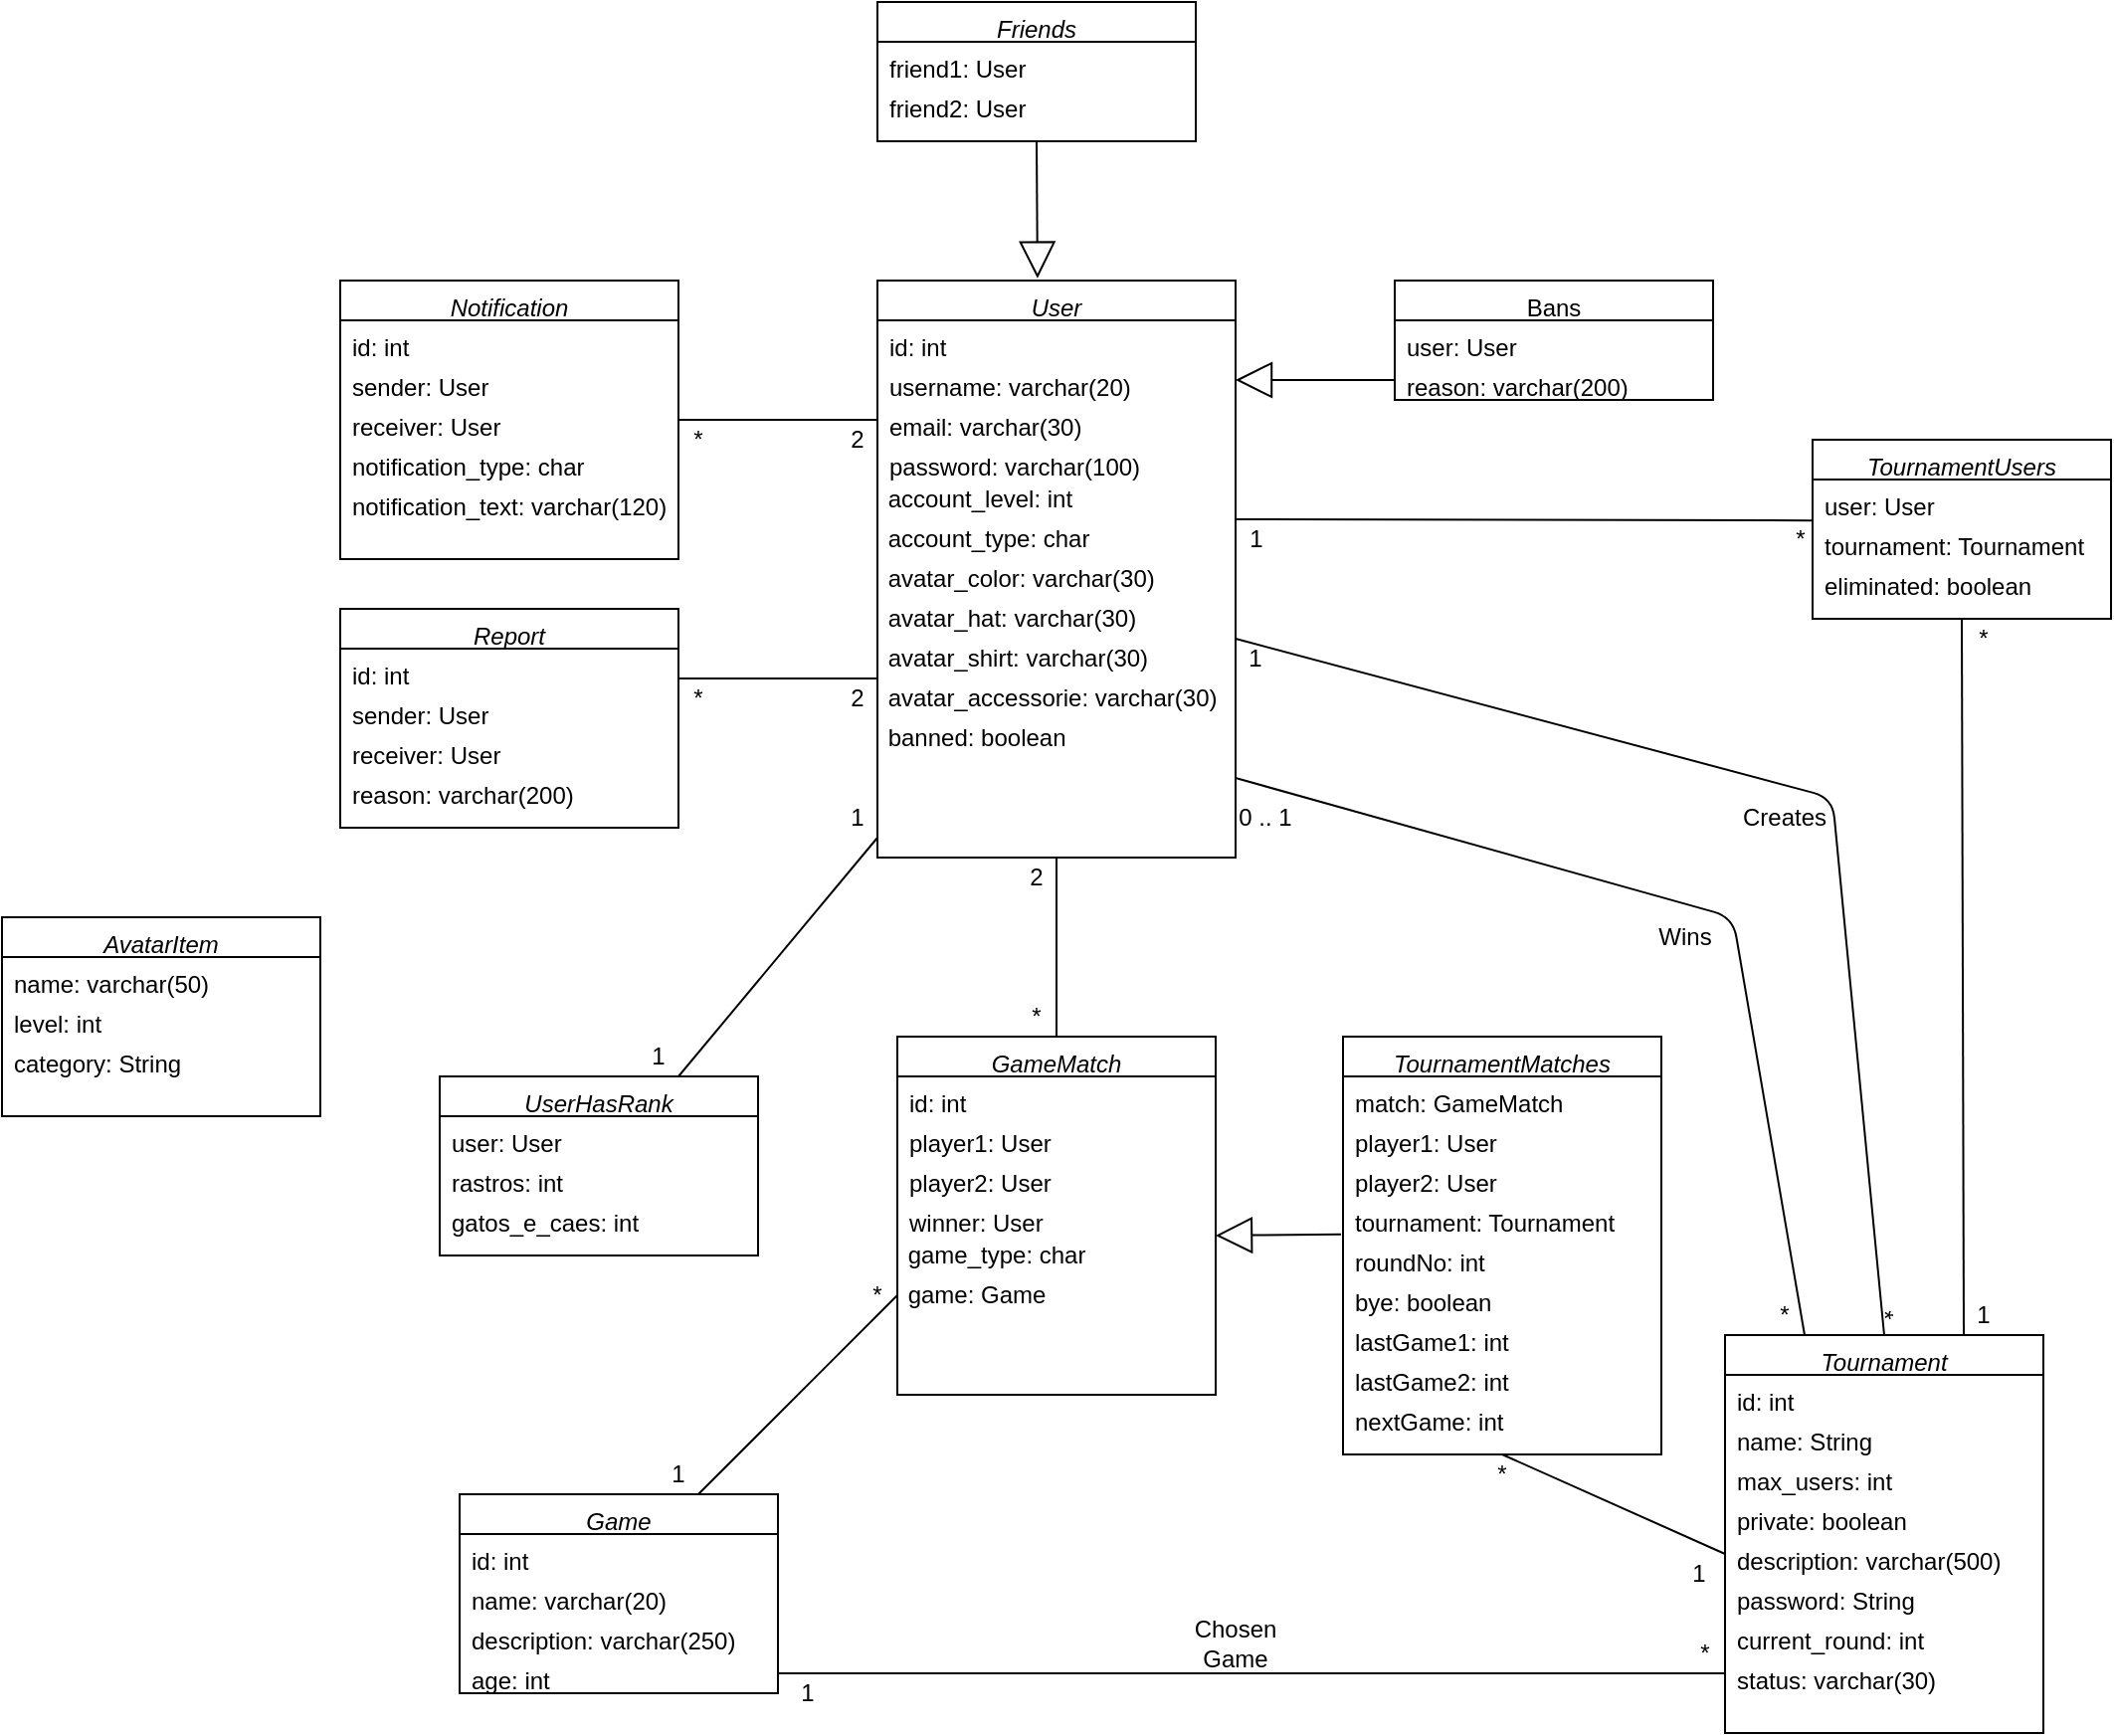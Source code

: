 <mxfile version="14.7.2" type="device"><diagram id="C5RBs43oDa-KdzZeNtuy" name="Page-1"><mxGraphModel dx="2500" dy="2076" grid="1" gridSize="10" guides="1" tooltips="1" connect="1" arrows="1" fold="1" page="1" pageScale="1" pageWidth="827" pageHeight="1169" math="0" shadow="0"><root><mxCell id="WIyWlLk6GJQsqaUBKTNV-0"/><mxCell id="WIyWlLk6GJQsqaUBKTNV-1" parent="WIyWlLk6GJQsqaUBKTNV-0"/><mxCell id="zkfFHV4jXpPFQw0GAbJ--0" value="User" style="swimlane;fontStyle=2;align=center;verticalAlign=top;childLayout=stackLayout;horizontal=1;startSize=20;horizontalStack=0;resizeParent=1;resizeLast=0;collapsible=1;marginBottom=0;rounded=0;shadow=0;strokeWidth=1;" parent="WIyWlLk6GJQsqaUBKTNV-1" vertex="1"><mxGeometry x="100" y="-100" width="180" height="290" as="geometry"><mxRectangle x="230" y="140" width="160" height="26" as="alternateBounds"/></mxGeometry></mxCell><mxCell id="zkfFHV4jXpPFQw0GAbJ--1" value="id: int" style="text;align=left;verticalAlign=top;spacingLeft=4;spacingRight=4;overflow=hidden;rotatable=0;points=[[0,0.5],[1,0.5]];portConstraint=eastwest;" parent="zkfFHV4jXpPFQw0GAbJ--0" vertex="1"><mxGeometry y="20" width="180" height="20" as="geometry"/></mxCell><mxCell id="zkfFHV4jXpPFQw0GAbJ--2" value="username: varchar(20)" style="text;align=left;verticalAlign=top;spacingLeft=4;spacingRight=4;overflow=hidden;rotatable=0;points=[[0,0.5],[1,0.5]];portConstraint=eastwest;rounded=0;shadow=0;html=0;" parent="zkfFHV4jXpPFQw0GAbJ--0" vertex="1"><mxGeometry y="40" width="180" height="20" as="geometry"/></mxCell><mxCell id="zkfFHV4jXpPFQw0GAbJ--3" value="email: varchar(30)" style="text;align=left;verticalAlign=top;spacingLeft=4;spacingRight=4;overflow=hidden;rotatable=0;points=[[0,0.5],[1,0.5]];portConstraint=eastwest;rounded=0;shadow=0;html=0;" parent="zkfFHV4jXpPFQw0GAbJ--0" vertex="1"><mxGeometry y="60" width="180" height="20" as="geometry"/></mxCell><mxCell id="wobutJPLDh1LneDRwymG-0" value="password: varchar(100)" style="text;align=left;verticalAlign=top;spacingLeft=4;spacingRight=4;overflow=hidden;rotatable=0;points=[[0,0.5],[1,0.5]];portConstraint=eastwest;rounded=0;shadow=0;html=0;" parent="zkfFHV4jXpPFQw0GAbJ--0" vertex="1"><mxGeometry y="80" width="180" height="20" as="geometry"/></mxCell><mxCell id="wobutJPLDh1LneDRwymG-2" value="&amp;nbsp;account_level: int" style="text;html=1;strokeColor=none;fillColor=none;align=left;verticalAlign=middle;whiteSpace=wrap;rounded=0;" parent="zkfFHV4jXpPFQw0GAbJ--0" vertex="1"><mxGeometry y="100" width="180" height="20" as="geometry"/></mxCell><mxCell id="l8OpUk8rH1-nfXQheV9T-19" value="&amp;nbsp;account_type: char" style="text;html=1;strokeColor=none;fillColor=none;align=left;verticalAlign=middle;whiteSpace=wrap;rounded=0;" parent="zkfFHV4jXpPFQw0GAbJ--0" vertex="1"><mxGeometry y="120" width="180" height="20" as="geometry"/></mxCell><mxCell id="BRe28qssIiGJkx3EJlz--12" value="&amp;nbsp;avatar_color: varchar(30)" style="text;html=1;strokeColor=none;fillColor=none;align=left;verticalAlign=middle;whiteSpace=wrap;rounded=0;" vertex="1" parent="zkfFHV4jXpPFQw0GAbJ--0"><mxGeometry y="140" width="180" height="20" as="geometry"/></mxCell><mxCell id="BRe28qssIiGJkx3EJlz--13" value="&amp;nbsp;avatar_hat: varchar(30)" style="text;html=1;strokeColor=none;fillColor=none;align=left;verticalAlign=middle;whiteSpace=wrap;rounded=0;" vertex="1" parent="zkfFHV4jXpPFQw0GAbJ--0"><mxGeometry y="160" width="180" height="20" as="geometry"/></mxCell><mxCell id="BRe28qssIiGJkx3EJlz--14" value="&amp;nbsp;avatar_shirt: varchar(30)" style="text;html=1;strokeColor=none;fillColor=none;align=left;verticalAlign=middle;whiteSpace=wrap;rounded=0;" vertex="1" parent="zkfFHV4jXpPFQw0GAbJ--0"><mxGeometry y="180" width="180" height="20" as="geometry"/></mxCell><mxCell id="BRe28qssIiGJkx3EJlz--15" value="&amp;nbsp;avatar_accessorie: varchar(30)" style="text;html=1;strokeColor=none;fillColor=none;align=left;verticalAlign=middle;whiteSpace=wrap;rounded=0;" vertex="1" parent="zkfFHV4jXpPFQw0GAbJ--0"><mxGeometry y="200" width="180" height="20" as="geometry"/></mxCell><mxCell id="BRe28qssIiGJkx3EJlz--16" value="&amp;nbsp;banned: boolean" style="text;html=1;strokeColor=none;fillColor=none;align=left;verticalAlign=middle;whiteSpace=wrap;rounded=0;" vertex="1" parent="zkfFHV4jXpPFQw0GAbJ--0"><mxGeometry y="220" width="180" height="20" as="geometry"/></mxCell><mxCell id="zkfFHV4jXpPFQw0GAbJ--13" value="Bans" style="swimlane;fontStyle=0;align=center;verticalAlign=top;childLayout=stackLayout;horizontal=1;startSize=20;horizontalStack=0;resizeParent=1;resizeLast=0;collapsible=1;marginBottom=0;rounded=0;shadow=0;strokeWidth=1;" parent="WIyWlLk6GJQsqaUBKTNV-1" vertex="1"><mxGeometry x="360" y="-100" width="160" height="60" as="geometry"><mxRectangle x="340" y="380" width="170" height="26" as="alternateBounds"/></mxGeometry></mxCell><mxCell id="wobutJPLDh1LneDRwymG-12" value="user: User" style="text;align=left;verticalAlign=top;spacingLeft=4;spacingRight=4;overflow=hidden;rotatable=0;points=[[0,0.5],[1,0.5]];portConstraint=eastwest;" parent="zkfFHV4jXpPFQw0GAbJ--13" vertex="1"><mxGeometry y="20" width="160" height="20" as="geometry"/></mxCell><mxCell id="BRe28qssIiGJkx3EJlz--39" value="reason: varchar(200)" style="text;align=left;verticalAlign=top;spacingLeft=4;spacingRight=4;overflow=hidden;rotatable=0;points=[[0,0.5],[1,0.5]];portConstraint=eastwest;" vertex="1" parent="zkfFHV4jXpPFQw0GAbJ--13"><mxGeometry y="40" width="160" height="20" as="geometry"/></mxCell><mxCell id="wobutJPLDh1LneDRwymG-4" value="Friends" style="swimlane;fontStyle=2;align=center;verticalAlign=top;childLayout=stackLayout;horizontal=1;startSize=20;horizontalStack=0;resizeParent=1;resizeLast=0;collapsible=1;marginBottom=0;rounded=0;shadow=0;strokeWidth=1;" parent="WIyWlLk6GJQsqaUBKTNV-1" vertex="1"><mxGeometry x="100" y="-240" width="160" height="70" as="geometry"><mxRectangle x="230" y="140" width="160" height="26" as="alternateBounds"/></mxGeometry></mxCell><mxCell id="BRe28qssIiGJkx3EJlz--37" value="friend1: User" style="text;align=left;verticalAlign=top;spacingLeft=4;spacingRight=4;overflow=hidden;rotatable=0;points=[[0,0.5],[1,0.5]];portConstraint=eastwest;" vertex="1" parent="wobutJPLDh1LneDRwymG-4"><mxGeometry y="20" width="160" height="20" as="geometry"/></mxCell><mxCell id="BRe28qssIiGJkx3EJlz--38" value="friend2: User" style="text;align=left;verticalAlign=top;spacingLeft=4;spacingRight=4;overflow=hidden;rotatable=0;points=[[0,0.5],[1,0.5]];portConstraint=eastwest;" vertex="1" parent="wobutJPLDh1LneDRwymG-4"><mxGeometry y="40" width="160" height="20" as="geometry"/></mxCell><mxCell id="wobutJPLDh1LneDRwymG-20" value="Game" style="swimlane;fontStyle=2;align=center;verticalAlign=top;childLayout=stackLayout;horizontal=1;startSize=20;horizontalStack=0;resizeParent=1;resizeLast=0;collapsible=1;marginBottom=0;rounded=0;shadow=0;strokeWidth=1;" parent="WIyWlLk6GJQsqaUBKTNV-1" vertex="1"><mxGeometry x="-110" y="510" width="160" height="100" as="geometry"><mxRectangle x="230" y="140" width="160" height="26" as="alternateBounds"/></mxGeometry></mxCell><mxCell id="wobutJPLDh1LneDRwymG-21" value="id: int" style="text;align=left;verticalAlign=top;spacingLeft=4;spacingRight=4;overflow=hidden;rotatable=0;points=[[0,0.5],[1,0.5]];portConstraint=eastwest;" parent="wobutJPLDh1LneDRwymG-20" vertex="1"><mxGeometry y="20" width="160" height="20" as="geometry"/></mxCell><mxCell id="wobutJPLDh1LneDRwymG-22" value="name: varchar(20)" style="text;align=left;verticalAlign=top;spacingLeft=4;spacingRight=4;overflow=hidden;rotatable=0;points=[[0,0.5],[1,0.5]];portConstraint=eastwest;rounded=0;shadow=0;html=0;" parent="wobutJPLDh1LneDRwymG-20" vertex="1"><mxGeometry y="40" width="160" height="20" as="geometry"/></mxCell><mxCell id="wobutJPLDh1LneDRwymG-23" value="description: varchar(250)" style="text;align=left;verticalAlign=top;spacingLeft=4;spacingRight=4;overflow=hidden;rotatable=0;points=[[0,0.5],[1,0.5]];portConstraint=eastwest;rounded=0;shadow=0;html=0;" parent="wobutJPLDh1LneDRwymG-20" vertex="1"><mxGeometry y="60" width="160" height="20" as="geometry"/></mxCell><mxCell id="wobutJPLDh1LneDRwymG-24" value="age: int" style="text;align=left;verticalAlign=top;spacingLeft=4;spacingRight=4;overflow=hidden;rotatable=0;points=[[0,0.5],[1,0.5]];portConstraint=eastwest;rounded=0;shadow=0;html=0;" parent="wobutJPLDh1LneDRwymG-20" vertex="1"><mxGeometry y="80" width="160" height="20" as="geometry"/></mxCell><mxCell id="wobutJPLDh1LneDRwymG-26" value="GameMatch" style="swimlane;fontStyle=2;align=center;verticalAlign=top;childLayout=stackLayout;horizontal=1;startSize=20;horizontalStack=0;resizeParent=1;resizeLast=0;collapsible=1;marginBottom=0;rounded=0;shadow=0;strokeWidth=1;" parent="WIyWlLk6GJQsqaUBKTNV-1" vertex="1"><mxGeometry x="110" y="280" width="160" height="180" as="geometry"><mxRectangle x="230" y="140" width="160" height="26" as="alternateBounds"/></mxGeometry></mxCell><mxCell id="wobutJPLDh1LneDRwymG-27" value="id: int" style="text;align=left;verticalAlign=top;spacingLeft=4;spacingRight=4;overflow=hidden;rotatable=0;points=[[0,0.5],[1,0.5]];portConstraint=eastwest;" parent="wobutJPLDh1LneDRwymG-26" vertex="1"><mxGeometry y="20" width="160" height="20" as="geometry"/></mxCell><mxCell id="wobutJPLDh1LneDRwymG-28" value="player1: User" style="text;align=left;verticalAlign=top;spacingLeft=4;spacingRight=4;overflow=hidden;rotatable=0;points=[[0,0.5],[1,0.5]];portConstraint=eastwest;rounded=0;shadow=0;html=0;" parent="wobutJPLDh1LneDRwymG-26" vertex="1"><mxGeometry y="40" width="160" height="20" as="geometry"/></mxCell><mxCell id="wobutJPLDh1LneDRwymG-29" value="player2: User" style="text;align=left;verticalAlign=top;spacingLeft=4;spacingRight=4;overflow=hidden;rotatable=0;points=[[0,0.5],[1,0.5]];portConstraint=eastwest;rounded=0;shadow=0;html=0;" parent="wobutJPLDh1LneDRwymG-26" vertex="1"><mxGeometry y="60" width="160" height="20" as="geometry"/></mxCell><mxCell id="wobutJPLDh1LneDRwymG-30" value="winner: User" style="text;align=left;verticalAlign=top;spacingLeft=4;spacingRight=4;overflow=hidden;rotatable=0;points=[[0,0.5],[1,0.5]];portConstraint=eastwest;rounded=0;shadow=0;html=0;" parent="wobutJPLDh1LneDRwymG-26" vertex="1"><mxGeometry y="80" width="160" height="20" as="geometry"/></mxCell><mxCell id="wobutJPLDh1LneDRwymG-32" value="&amp;nbsp;game_type: char" style="text;html=1;strokeColor=none;fillColor=none;align=left;verticalAlign=middle;whiteSpace=wrap;rounded=0;" parent="wobutJPLDh1LneDRwymG-26" vertex="1"><mxGeometry y="100" width="160" height="20" as="geometry"/></mxCell><mxCell id="wobutJPLDh1LneDRwymG-33" value="&amp;nbsp;game: Game" style="text;html=1;strokeColor=none;fillColor=none;align=left;verticalAlign=middle;whiteSpace=wrap;rounded=0;" parent="wobutJPLDh1LneDRwymG-26" vertex="1"><mxGeometry y="120" width="160" height="20" as="geometry"/></mxCell><mxCell id="wobutJPLDh1LneDRwymG-35" value="Tournament" style="swimlane;fontStyle=2;align=center;verticalAlign=top;childLayout=stackLayout;horizontal=1;startSize=20;horizontalStack=0;resizeParent=1;resizeLast=0;collapsible=1;marginBottom=0;rounded=0;shadow=0;strokeWidth=1;" parent="WIyWlLk6GJQsqaUBKTNV-1" vertex="1"><mxGeometry x="526" y="430" width="160" height="200" as="geometry"><mxRectangle x="230" y="140" width="160" height="26" as="alternateBounds"/></mxGeometry></mxCell><mxCell id="wobutJPLDh1LneDRwymG-36" value="id: int" style="text;align=left;verticalAlign=top;spacingLeft=4;spacingRight=4;overflow=hidden;rotatable=0;points=[[0,0.5],[1,0.5]];portConstraint=eastwest;" parent="wobutJPLDh1LneDRwymG-35" vertex="1"><mxGeometry y="20" width="160" height="20" as="geometry"/></mxCell><mxCell id="wobutJPLDh1LneDRwymG-37" value="name: String" style="text;align=left;verticalAlign=top;spacingLeft=4;spacingRight=4;overflow=hidden;rotatable=0;points=[[0,0.5],[1,0.5]];portConstraint=eastwest;rounded=0;shadow=0;html=0;" parent="wobutJPLDh1LneDRwymG-35" vertex="1"><mxGeometry y="40" width="160" height="20" as="geometry"/></mxCell><mxCell id="wobutJPLDh1LneDRwymG-38" value="max_users: int" style="text;align=left;verticalAlign=top;spacingLeft=4;spacingRight=4;overflow=hidden;rotatable=0;points=[[0,0.5],[1,0.5]];portConstraint=eastwest;rounded=0;shadow=0;html=0;" parent="wobutJPLDh1LneDRwymG-35" vertex="1"><mxGeometry y="60" width="160" height="20" as="geometry"/></mxCell><mxCell id="wobutJPLDh1LneDRwymG-39" value="private: boolean" style="text;align=left;verticalAlign=top;spacingLeft=4;spacingRight=4;overflow=hidden;rotatable=0;points=[[0,0.5],[1,0.5]];portConstraint=eastwest;rounded=0;shadow=0;html=0;" parent="wobutJPLDh1LneDRwymG-35" vertex="1"><mxGeometry y="80" width="160" height="20" as="geometry"/></mxCell><mxCell id="BRe28qssIiGJkx3EJlz--19" value="description: varchar(500)" style="text;align=left;verticalAlign=top;spacingLeft=4;spacingRight=4;overflow=hidden;rotatable=0;points=[[0,0.5],[1,0.5]];portConstraint=eastwest;rounded=0;shadow=0;html=0;" vertex="1" parent="wobutJPLDh1LneDRwymG-35"><mxGeometry y="100" width="160" height="20" as="geometry"/></mxCell><mxCell id="BRe28qssIiGJkx3EJlz--20" value="password: String" style="text;align=left;verticalAlign=top;spacingLeft=4;spacingRight=4;overflow=hidden;rotatable=0;points=[[0,0.5],[1,0.5]];portConstraint=eastwest;rounded=0;shadow=0;html=0;" vertex="1" parent="wobutJPLDh1LneDRwymG-35"><mxGeometry y="120" width="160" height="20" as="geometry"/></mxCell><mxCell id="BRe28qssIiGJkx3EJlz--21" value="current_round: int" style="text;align=left;verticalAlign=top;spacingLeft=4;spacingRight=4;overflow=hidden;rotatable=0;points=[[0,0.5],[1,0.5]];portConstraint=eastwest;rounded=0;shadow=0;html=0;" vertex="1" parent="wobutJPLDh1LneDRwymG-35"><mxGeometry y="140" width="160" height="20" as="geometry"/></mxCell><mxCell id="BRe28qssIiGJkx3EJlz--22" value="status: varchar(30)" style="text;align=left;verticalAlign=top;spacingLeft=4;spacingRight=4;overflow=hidden;rotatable=0;points=[[0,0.5],[1,0.5]];portConstraint=eastwest;rounded=0;shadow=0;html=0;" vertex="1" parent="wobutJPLDh1LneDRwymG-35"><mxGeometry y="160" width="160" height="20" as="geometry"/></mxCell><mxCell id="wobutJPLDh1LneDRwymG-44" value="TournamentMatches" style="swimlane;fontStyle=2;align=center;verticalAlign=top;childLayout=stackLayout;horizontal=1;startSize=20;horizontalStack=0;resizeParent=1;resizeLast=0;collapsible=1;marginBottom=0;rounded=0;shadow=0;strokeWidth=1;" parent="WIyWlLk6GJQsqaUBKTNV-1" vertex="1"><mxGeometry x="334" y="280" width="160" height="210" as="geometry"><mxRectangle x="230" y="140" width="160" height="26" as="alternateBounds"/></mxGeometry></mxCell><mxCell id="BRe28qssIiGJkx3EJlz--23" value="match: GameMatch" style="text;align=left;verticalAlign=top;spacingLeft=4;spacingRight=4;overflow=hidden;rotatable=0;points=[[0,0.5],[1,0.5]];portConstraint=eastwest;" vertex="1" parent="wobutJPLDh1LneDRwymG-44"><mxGeometry y="20" width="160" height="20" as="geometry"/></mxCell><mxCell id="BRe28qssIiGJkx3EJlz--5" value="player1: User" style="text;align=left;verticalAlign=top;spacingLeft=4;spacingRight=4;overflow=hidden;rotatable=0;points=[[0,0.5],[1,0.5]];portConstraint=eastwest;" vertex="1" parent="wobutJPLDh1LneDRwymG-44"><mxGeometry y="40" width="160" height="20" as="geometry"/></mxCell><mxCell id="BRe28qssIiGJkx3EJlz--6" value="player2: User" style="text;align=left;verticalAlign=top;spacingLeft=4;spacingRight=4;overflow=hidden;rotatable=0;points=[[0,0.5],[1,0.5]];portConstraint=eastwest;" vertex="1" parent="wobutJPLDh1LneDRwymG-44"><mxGeometry y="60" width="160" height="20" as="geometry"/></mxCell><mxCell id="BRe28qssIiGJkx3EJlz--24" value="tournament: Tournament" style="text;align=left;verticalAlign=top;spacingLeft=4;spacingRight=4;overflow=hidden;rotatable=0;points=[[0,0.5],[1,0.5]];portConstraint=eastwest;" vertex="1" parent="wobutJPLDh1LneDRwymG-44"><mxGeometry y="80" width="160" height="20" as="geometry"/></mxCell><mxCell id="BRe28qssIiGJkx3EJlz--7" value="roundNo: int" style="text;align=left;verticalAlign=top;spacingLeft=4;spacingRight=4;overflow=hidden;rotatable=0;points=[[0,0.5],[1,0.5]];portConstraint=eastwest;" vertex="1" parent="wobutJPLDh1LneDRwymG-44"><mxGeometry y="100" width="160" height="20" as="geometry"/></mxCell><mxCell id="BRe28qssIiGJkx3EJlz--8" value="bye: boolean" style="text;align=left;verticalAlign=top;spacingLeft=4;spacingRight=4;overflow=hidden;rotatable=0;points=[[0,0.5],[1,0.5]];portConstraint=eastwest;" vertex="1" parent="wobutJPLDh1LneDRwymG-44"><mxGeometry y="120" width="160" height="20" as="geometry"/></mxCell><mxCell id="BRe28qssIiGJkx3EJlz--9" value="lastGame1: int" style="text;align=left;verticalAlign=top;spacingLeft=4;spacingRight=4;overflow=hidden;rotatable=0;points=[[0,0.5],[1,0.5]];portConstraint=eastwest;" vertex="1" parent="wobutJPLDh1LneDRwymG-44"><mxGeometry y="140" width="160" height="20" as="geometry"/></mxCell><mxCell id="BRe28qssIiGJkx3EJlz--10" value="lastGame2: int" style="text;align=left;verticalAlign=top;spacingLeft=4;spacingRight=4;overflow=hidden;rotatable=0;points=[[0,0.5],[1,0.5]];portConstraint=eastwest;" vertex="1" parent="wobutJPLDh1LneDRwymG-44"><mxGeometry y="160" width="160" height="20" as="geometry"/></mxCell><mxCell id="BRe28qssIiGJkx3EJlz--11" value="nextGame: int" style="text;align=left;verticalAlign=top;spacingLeft=4;spacingRight=4;overflow=hidden;rotatable=0;points=[[0,0.5],[1,0.5]];portConstraint=eastwest;" vertex="1" parent="wobutJPLDh1LneDRwymG-44"><mxGeometry y="180" width="160" height="20" as="geometry"/></mxCell><mxCell id="wobutJPLDh1LneDRwymG-47" value="TournamentUsers" style="swimlane;fontStyle=2;align=center;verticalAlign=top;childLayout=stackLayout;horizontal=1;startSize=20;horizontalStack=0;resizeParent=1;resizeLast=0;collapsible=1;marginBottom=0;rounded=0;shadow=0;strokeWidth=1;" parent="WIyWlLk6GJQsqaUBKTNV-1" vertex="1"><mxGeometry x="570" y="-20" width="150" height="90" as="geometry"><mxRectangle x="230" y="140" width="160" height="26" as="alternateBounds"/></mxGeometry></mxCell><mxCell id="wobutJPLDh1LneDRwymG-50" value="user: User" style="text;align=left;verticalAlign=top;spacingLeft=4;spacingRight=4;overflow=hidden;rotatable=0;points=[[0,0.5],[1,0.5]];portConstraint=eastwest;rounded=0;shadow=0;html=0;" parent="wobutJPLDh1LneDRwymG-47" vertex="1"><mxGeometry y="20" width="150" height="20" as="geometry"/></mxCell><mxCell id="BRe28qssIiGJkx3EJlz--25" value="tournament: Tournament" style="text;align=left;verticalAlign=top;spacingLeft=4;spacingRight=4;overflow=hidden;rotatable=0;points=[[0,0.5],[1,0.5]];portConstraint=eastwest;rounded=0;shadow=0;html=0;" vertex="1" parent="wobutJPLDh1LneDRwymG-47"><mxGeometry y="40" width="150" height="20" as="geometry"/></mxCell><mxCell id="BRe28qssIiGJkx3EJlz--26" value="eliminated: boolean" style="text;align=left;verticalAlign=top;spacingLeft=4;spacingRight=4;overflow=hidden;rotatable=0;points=[[0,0.5],[1,0.5]];portConstraint=eastwest;rounded=0;shadow=0;html=0;" vertex="1" parent="wobutJPLDh1LneDRwymG-47"><mxGeometry y="60" width="150" height="20" as="geometry"/></mxCell><mxCell id="wobutJPLDh1LneDRwymG-52" value="UserHasRank" style="swimlane;fontStyle=2;align=center;verticalAlign=top;childLayout=stackLayout;horizontal=1;startSize=20;horizontalStack=0;resizeParent=1;resizeLast=0;collapsible=1;marginBottom=0;rounded=0;shadow=0;strokeWidth=1;" parent="WIyWlLk6GJQsqaUBKTNV-1" vertex="1"><mxGeometry x="-120" y="300" width="160" height="90" as="geometry"><mxRectangle x="-120" y="300" width="160" height="26" as="alternateBounds"/></mxGeometry></mxCell><mxCell id="wobutJPLDh1LneDRwymG-55" value="user: User" style="text;align=left;verticalAlign=top;spacingLeft=4;spacingRight=4;overflow=hidden;rotatable=0;points=[[0,0.5],[1,0.5]];portConstraint=eastwest;rounded=0;shadow=0;html=0;" parent="wobutJPLDh1LneDRwymG-52" vertex="1"><mxGeometry y="20" width="160" height="20" as="geometry"/></mxCell><mxCell id="BRe28qssIiGJkx3EJlz--27" value="rastros: int" style="text;align=left;verticalAlign=top;spacingLeft=4;spacingRight=4;overflow=hidden;rotatable=0;points=[[0,0.5],[1,0.5]];portConstraint=eastwest;rounded=0;shadow=0;html=0;" vertex="1" parent="wobutJPLDh1LneDRwymG-52"><mxGeometry y="40" width="160" height="20" as="geometry"/></mxCell><mxCell id="BRe28qssIiGJkx3EJlz--17" value="gatos_e_caes: int" style="text;align=left;verticalAlign=top;spacingLeft=4;spacingRight=4;overflow=hidden;rotatable=0;points=[[0,0.5],[1,0.5]];portConstraint=eastwest;rounded=0;shadow=0;html=0;" vertex="1" parent="wobutJPLDh1LneDRwymG-52"><mxGeometry y="60" width="160" height="20" as="geometry"/></mxCell><mxCell id="806CE2L-yq3zqTa-c6Os-20" value="2" style="text;html=1;strokeColor=none;fillColor=none;align=center;verticalAlign=middle;whiteSpace=wrap;rounded=0;" parent="WIyWlLk6GJQsqaUBKTNV-1" vertex="1"><mxGeometry x="80" y="100" width="20" height="20" as="geometry"/></mxCell><mxCell id="806CE2L-yq3zqTa-c6Os-24" value="1" style="text;html=1;strokeColor=none;fillColor=none;align=center;verticalAlign=middle;whiteSpace=wrap;rounded=0;" parent="WIyWlLk6GJQsqaUBKTNV-1" vertex="1"><mxGeometry x="-10" y="490" width="20" height="20" as="geometry"/></mxCell><mxCell id="806CE2L-yq3zqTa-c6Os-25" value="" style="endArrow=none;html=1;exitX=0.75;exitY=0;exitDx=0;exitDy=0;entryX=0;entryY=0.5;entryDx=0;entryDy=0;" parent="WIyWlLk6GJQsqaUBKTNV-1" source="wobutJPLDh1LneDRwymG-20" target="wobutJPLDh1LneDRwymG-33" edge="1"><mxGeometry width="50" height="50" relative="1" as="geometry"><mxPoint x="-70" y="480" as="sourcePoint"/><mxPoint x="100.0" y="380" as="targetPoint"/><Array as="points"><mxPoint x="70" y="450"/></Array></mxGeometry></mxCell><mxCell id="806CE2L-yq3zqTa-c6Os-27" value="*" style="text;html=1;strokeColor=none;fillColor=none;align=center;verticalAlign=middle;whiteSpace=wrap;rounded=0;" parent="WIyWlLk6GJQsqaUBKTNV-1" vertex="1"><mxGeometry x="90" y="400" width="20" height="20" as="geometry"/></mxCell><mxCell id="806CE2L-yq3zqTa-c6Os-43" value="" style="endArrow=none;html=1;entryX=1;entryY=0;entryDx=0;entryDy=0;exitX=0.5;exitY=1;exitDx=0;exitDy=0;" parent="WIyWlLk6GJQsqaUBKTNV-1" source="wobutJPLDh1LneDRwymG-44" target="806CE2L-yq3zqTa-c6Os-50" edge="1"><mxGeometry width="50" height="50" relative="1" as="geometry"><mxPoint x="300" y="560" as="sourcePoint"/><mxPoint x="200" y="690" as="targetPoint"/></mxGeometry></mxCell><mxCell id="806CE2L-yq3zqTa-c6Os-44" value="" style="endArrow=none;html=1;entryX=1;entryY=0.5;entryDx=0;entryDy=0;exitX=1;exitY=1;exitDx=0;exitDy=0;" parent="WIyWlLk6GJQsqaUBKTNV-1" source="806CE2L-yq3zqTa-c6Os-46" target="wobutJPLDh1LneDRwymG-24" edge="1"><mxGeometry width="50" height="50" relative="1" as="geometry"><mxPoint x="440" y="680" as="sourcePoint"/><mxPoint x="60" y="630" as="targetPoint"/></mxGeometry></mxCell><mxCell id="806CE2L-yq3zqTa-c6Os-45" value="1" style="text;html=1;strokeColor=none;fillColor=none;align=center;verticalAlign=middle;whiteSpace=wrap;rounded=0;" parent="WIyWlLk6GJQsqaUBKTNV-1" vertex="1"><mxGeometry x="50" y="600" width="30" height="20" as="geometry"/></mxCell><mxCell id="806CE2L-yq3zqTa-c6Os-46" value="*" style="text;html=1;strokeColor=none;fillColor=none;align=center;verticalAlign=middle;whiteSpace=wrap;rounded=0;" parent="WIyWlLk6GJQsqaUBKTNV-1" vertex="1"><mxGeometry x="506" y="580" width="20" height="20" as="geometry"/></mxCell><mxCell id="806CE2L-yq3zqTa-c6Os-47" value="Chosen Game" style="text;html=1;strokeColor=none;fillColor=none;align=center;verticalAlign=middle;whiteSpace=wrap;rounded=0;" parent="WIyWlLk6GJQsqaUBKTNV-1" vertex="1"><mxGeometry x="260" y="575" width="40" height="20" as="geometry"/></mxCell><mxCell id="806CE2L-yq3zqTa-c6Os-50" value="1" style="text;html=1;strokeColor=none;fillColor=none;align=center;verticalAlign=middle;whiteSpace=wrap;rounded=0;" parent="WIyWlLk6GJQsqaUBKTNV-1" vertex="1"><mxGeometry x="500" y="540" width="26" height="20" as="geometry"/></mxCell><mxCell id="806CE2L-yq3zqTa-c6Os-51" value="*" style="text;html=1;strokeColor=none;fillColor=none;align=center;verticalAlign=middle;whiteSpace=wrap;rounded=0;" parent="WIyWlLk6GJQsqaUBKTNV-1" vertex="1"><mxGeometry x="404" y="490" width="20" height="20" as="geometry"/></mxCell><mxCell id="806CE2L-yq3zqTa-c6Os-53" value="1" style="text;html=1;strokeColor=none;fillColor=none;align=center;verticalAlign=middle;whiteSpace=wrap;rounded=0;" parent="WIyWlLk6GJQsqaUBKTNV-1" vertex="1"><mxGeometry x="282.5" y="20" width="15" height="20" as="geometry"/></mxCell><mxCell id="806CE2L-yq3zqTa-c6Os-54" value="" style="endArrow=none;html=1;exitX=0.25;exitY=1;exitDx=0;exitDy=0;entryX=0.5;entryY=1;entryDx=0;entryDy=0;" parent="WIyWlLk6GJQsqaUBKTNV-1" source="806CE2L-yq3zqTa-c6Os-57" target="wobutJPLDh1LneDRwymG-47" edge="1"><mxGeometry width="50" height="50" relative="1" as="geometry"><mxPoint x="510" y="460" as="sourcePoint"/><mxPoint x="494" y="120" as="targetPoint"/></mxGeometry></mxCell><mxCell id="806CE2L-yq3zqTa-c6Os-55" value="*" style="text;html=1;strokeColor=none;fillColor=none;align=center;verticalAlign=middle;whiteSpace=wrap;rounded=0;" parent="WIyWlLk6GJQsqaUBKTNV-1" vertex="1"><mxGeometry x="552" y="20" width="24" height="20" as="geometry"/></mxCell><mxCell id="806CE2L-yq3zqTa-c6Os-56" value="*" style="text;html=1;strokeColor=none;fillColor=none;align=center;verticalAlign=middle;whiteSpace=wrap;rounded=0;" parent="WIyWlLk6GJQsqaUBKTNV-1" vertex="1"><mxGeometry x="646" y="70" width="20" height="20" as="geometry"/></mxCell><mxCell id="806CE2L-yq3zqTa-c6Os-57" value="1" style="text;html=1;strokeColor=none;fillColor=none;align=center;verticalAlign=middle;whiteSpace=wrap;rounded=0;" parent="WIyWlLk6GJQsqaUBKTNV-1" vertex="1"><mxGeometry x="636" y="410" width="40" height="20" as="geometry"/></mxCell><mxCell id="806CE2L-yq3zqTa-c6Os-58" value="" style="endArrow=none;html=1;entryX=1;entryY=1;entryDx=0;entryDy=0;exitX=0.5;exitY=0;exitDx=0;exitDy=0;" parent="WIyWlLk6GJQsqaUBKTNV-1" source="wobutJPLDh1LneDRwymG-35" target="BRe28qssIiGJkx3EJlz--13" edge="1"><mxGeometry width="50" height="50" relative="1" as="geometry"><mxPoint x="340" y="340" as="sourcePoint"/><mxPoint x="280" y="5" as="targetPoint"/><Array as="points"><mxPoint x="580" y="160"/></Array></mxGeometry></mxCell><mxCell id="806CE2L-yq3zqTa-c6Os-59" value="" style="endArrow=none;html=1;exitX=0.25;exitY=0;exitDx=0;exitDy=0;" parent="WIyWlLk6GJQsqaUBKTNV-1" source="wobutJPLDh1LneDRwymG-35" edge="1"><mxGeometry width="50" height="50" relative="1" as="geometry"><mxPoint x="280" y="400" as="sourcePoint"/><mxPoint x="280" y="150" as="targetPoint"/><Array as="points"><mxPoint x="530" y="220"/></Array></mxGeometry></mxCell><mxCell id="806CE2L-yq3zqTa-c6Os-60" value="0 .. 1" style="text;html=1;strokeColor=none;fillColor=none;align=center;verticalAlign=middle;whiteSpace=wrap;rounded=0;" parent="WIyWlLk6GJQsqaUBKTNV-1" vertex="1"><mxGeometry x="280" y="160" width="30" height="20" as="geometry"/></mxCell><mxCell id="806CE2L-yq3zqTa-c6Os-61" value="1" style="text;html=1;strokeColor=none;fillColor=none;align=center;verticalAlign=middle;whiteSpace=wrap;rounded=0;" parent="WIyWlLk6GJQsqaUBKTNV-1" vertex="1"><mxGeometry x="280" y="80" width="20" height="20" as="geometry"/></mxCell><mxCell id="806CE2L-yq3zqTa-c6Os-62" value="*" style="text;html=1;strokeColor=none;fillColor=none;align=center;verticalAlign=middle;whiteSpace=wrap;rounded=0;" parent="WIyWlLk6GJQsqaUBKTNV-1" vertex="1"><mxGeometry x="546" y="410" width="20" height="20" as="geometry"/></mxCell><mxCell id="806CE2L-yq3zqTa-c6Os-63" value="*" style="text;html=1;strokeColor=none;fillColor=none;align=center;verticalAlign=middle;whiteSpace=wrap;rounded=0;rotation=90;" parent="WIyWlLk6GJQsqaUBKTNV-1" vertex="1"><mxGeometry x="596" y="410" width="20" height="20" as="geometry"/></mxCell><mxCell id="806CE2L-yq3zqTa-c6Os-64" value="Wins" style="text;html=1;strokeColor=none;fillColor=none;align=center;verticalAlign=middle;whiteSpace=wrap;rounded=0;" parent="WIyWlLk6GJQsqaUBKTNV-1" vertex="1"><mxGeometry x="486" y="220" width="40" height="20" as="geometry"/></mxCell><mxCell id="806CE2L-yq3zqTa-c6Os-65" value="Creates" style="text;html=1;strokeColor=none;fillColor=none;align=center;verticalAlign=middle;whiteSpace=wrap;rounded=0;" parent="WIyWlLk6GJQsqaUBKTNV-1" vertex="1"><mxGeometry x="536" y="160" width="40" height="20" as="geometry"/></mxCell><mxCell id="l8OpUk8rH1-nfXQheV9T-8" value="" style="endArrow=block;endSize=16;endFill=0;html=1;entryX=1;entryY=0.5;entryDx=0;entryDy=0;" parent="WIyWlLk6GJQsqaUBKTNV-1" target="zkfFHV4jXpPFQw0GAbJ--2" edge="1"><mxGeometry width="160" relative="1" as="geometry"><mxPoint x="360" y="-50" as="sourcePoint"/><mxPoint x="150" y="30" as="targetPoint"/><Array as="points"/></mxGeometry></mxCell><mxCell id="l8OpUk8rH1-nfXQheV9T-9" value="" style="endArrow=block;endSize=16;endFill=0;html=1;exitX=0.5;exitY=1;exitDx=0;exitDy=0;entryX=0.447;entryY=-0.004;entryDx=0;entryDy=0;entryPerimeter=0;" parent="WIyWlLk6GJQsqaUBKTNV-1" edge="1" target="zkfFHV4jXpPFQw0GAbJ--0" source="wobutJPLDh1LneDRwymG-4"><mxGeometry width="160" relative="1" as="geometry"><mxPoint x="-10" y="140" as="sourcePoint"/><mxPoint x="100" y="140" as="targetPoint"/><Array as="points"/></mxGeometry></mxCell><mxCell id="l8OpUk8rH1-nfXQheV9T-13" value="1" style="text;html=1;strokeColor=none;fillColor=none;align=center;verticalAlign=middle;whiteSpace=wrap;rounded=0;" parent="WIyWlLk6GJQsqaUBKTNV-1" vertex="1"><mxGeometry x="80" y="160" width="20" height="20" as="geometry"/></mxCell><mxCell id="l8OpUk8rH1-nfXQheV9T-16" value="" style="endArrow=none;html=1;exitX=0.5;exitY=0;exitDx=0;exitDy=0;" parent="WIyWlLk6GJQsqaUBKTNV-1" source="wobutJPLDh1LneDRwymG-26" edge="1"><mxGeometry width="50" height="50" relative="1" as="geometry"><mxPoint x="170" y="270" as="sourcePoint"/><mxPoint x="190" y="190" as="targetPoint"/></mxGeometry></mxCell><mxCell id="l8OpUk8rH1-nfXQheV9T-17" value="2" style="text;html=1;strokeColor=none;fillColor=none;align=center;verticalAlign=middle;whiteSpace=wrap;rounded=0;" parent="WIyWlLk6GJQsqaUBKTNV-1" vertex="1"><mxGeometry x="170" y="190" width="20" height="20" as="geometry"/></mxCell><mxCell id="l8OpUk8rH1-nfXQheV9T-18" value="*" style="text;html=1;strokeColor=none;fillColor=none;align=center;verticalAlign=middle;whiteSpace=wrap;rounded=0;" parent="WIyWlLk6GJQsqaUBKTNV-1" vertex="1"><mxGeometry x="170" y="260" width="20" height="20" as="geometry"/></mxCell><mxCell id="l8OpUk8rH1-nfXQheV9T-20" value="" style="endArrow=block;endSize=16;endFill=0;html=1;exitX=-0.006;exitY=-0.033;exitDx=0;exitDy=0;entryX=1;entryY=0;entryDx=0;entryDy=0;exitPerimeter=0;" parent="WIyWlLk6GJQsqaUBKTNV-1" source="BRe28qssIiGJkx3EJlz--7" target="wobutJPLDh1LneDRwymG-32" edge="1"><mxGeometry width="160" relative="1" as="geometry"><mxPoint x="70" y="490" as="sourcePoint"/><mxPoint x="180" y="460" as="targetPoint"/><Array as="points"/></mxGeometry></mxCell><mxCell id="l8OpUk8rH1-nfXQheV9T-23" value="" style="endArrow=none;html=1;exitX=1;exitY=0;exitDx=0;exitDy=0;entryX=0.001;entryY=1.03;entryDx=0;entryDy=0;entryPerimeter=0;" parent="WIyWlLk6GJQsqaUBKTNV-1" source="l8OpUk8rH1-nfXQheV9T-19" target="wobutJPLDh1LneDRwymG-50" edge="1"><mxGeometry width="50" height="50" relative="1" as="geometry"><mxPoint x="310" y="90" as="sourcePoint"/><mxPoint x="360" y="40" as="targetPoint"/></mxGeometry></mxCell><mxCell id="BRe28qssIiGJkx3EJlz--0" value="AvatarItem" style="swimlane;fontStyle=2;align=center;verticalAlign=top;childLayout=stackLayout;horizontal=1;startSize=20;horizontalStack=0;resizeParent=1;resizeLast=0;collapsible=1;marginBottom=0;rounded=0;shadow=0;strokeWidth=1;" vertex="1" parent="WIyWlLk6GJQsqaUBKTNV-1"><mxGeometry x="-340" y="220" width="160" height="100" as="geometry"><mxRectangle x="230" y="140" width="160" height="26" as="alternateBounds"/></mxGeometry></mxCell><mxCell id="BRe28qssIiGJkx3EJlz--1" value="name: varchar(50)" style="text;align=left;verticalAlign=top;spacingLeft=4;spacingRight=4;overflow=hidden;rotatable=0;points=[[0,0.5],[1,0.5]];portConstraint=eastwest;" vertex="1" parent="BRe28qssIiGJkx3EJlz--0"><mxGeometry y="20" width="160" height="20" as="geometry"/></mxCell><mxCell id="BRe28qssIiGJkx3EJlz--2" value="level: int" style="text;align=left;verticalAlign=top;spacingLeft=4;spacingRight=4;overflow=hidden;rotatable=0;points=[[0,0.5],[1,0.5]];portConstraint=eastwest;rounded=0;shadow=0;html=0;" vertex="1" parent="BRe28qssIiGJkx3EJlz--0"><mxGeometry y="40" width="160" height="20" as="geometry"/></mxCell><mxCell id="BRe28qssIiGJkx3EJlz--3" value="category: String" style="text;align=left;verticalAlign=top;spacingLeft=4;spacingRight=4;overflow=hidden;rotatable=0;points=[[0,0.5],[1,0.5]];portConstraint=eastwest;rounded=0;shadow=0;html=0;" vertex="1" parent="BRe28qssIiGJkx3EJlz--0"><mxGeometry y="60" width="160" height="20" as="geometry"/></mxCell><mxCell id="BRe28qssIiGJkx3EJlz--28" value="Report" style="swimlane;fontStyle=2;align=center;verticalAlign=top;childLayout=stackLayout;horizontal=1;startSize=20;horizontalStack=0;resizeParent=1;resizeLast=0;collapsible=1;marginBottom=0;rounded=0;shadow=0;strokeWidth=1;" vertex="1" parent="WIyWlLk6GJQsqaUBKTNV-1"><mxGeometry x="-170" y="65" width="170" height="110" as="geometry"><mxRectangle x="230" y="140" width="160" height="26" as="alternateBounds"/></mxGeometry></mxCell><mxCell id="BRe28qssIiGJkx3EJlz--41" value="id: int" style="text;align=left;verticalAlign=top;spacingLeft=4;spacingRight=4;overflow=hidden;rotatable=0;points=[[0,0.5],[1,0.5]];portConstraint=eastwest;" vertex="1" parent="BRe28qssIiGJkx3EJlz--28"><mxGeometry y="20" width="170" height="20" as="geometry"/></mxCell><mxCell id="BRe28qssIiGJkx3EJlz--29" value="sender: User" style="text;align=left;verticalAlign=top;spacingLeft=4;spacingRight=4;overflow=hidden;rotatable=0;points=[[0,0.5],[1,0.5]];portConstraint=eastwest;" vertex="1" parent="BRe28qssIiGJkx3EJlz--28"><mxGeometry y="40" width="170" height="20" as="geometry"/></mxCell><mxCell id="BRe28qssIiGJkx3EJlz--30" value="receiver: User" style="text;align=left;verticalAlign=top;spacingLeft=4;spacingRight=4;overflow=hidden;rotatable=0;points=[[0,0.5],[1,0.5]];portConstraint=eastwest;rounded=0;shadow=0;html=0;" vertex="1" parent="BRe28qssIiGJkx3EJlz--28"><mxGeometry y="60" width="170" height="20" as="geometry"/></mxCell><mxCell id="BRe28qssIiGJkx3EJlz--31" value="reason: varchar(200)" style="text;align=left;verticalAlign=top;spacingLeft=4;spacingRight=4;overflow=hidden;rotatable=0;points=[[0,0.5],[1,0.5]];portConstraint=eastwest;rounded=0;shadow=0;html=0;" vertex="1" parent="BRe28qssIiGJkx3EJlz--28"><mxGeometry y="80" width="170" height="20" as="geometry"/></mxCell><mxCell id="BRe28qssIiGJkx3EJlz--32" value="Notification" style="swimlane;fontStyle=2;align=center;verticalAlign=top;childLayout=stackLayout;horizontal=1;startSize=20;horizontalStack=0;resizeParent=1;resizeLast=0;collapsible=1;marginBottom=0;rounded=0;shadow=0;strokeWidth=1;" vertex="1" parent="WIyWlLk6GJQsqaUBKTNV-1"><mxGeometry x="-170" y="-100" width="170" height="140" as="geometry"><mxRectangle x="230" y="140" width="160" height="26" as="alternateBounds"/></mxGeometry></mxCell><mxCell id="BRe28qssIiGJkx3EJlz--40" value="id: int" style="text;align=left;verticalAlign=top;spacingLeft=4;spacingRight=4;overflow=hidden;rotatable=0;points=[[0,0.5],[1,0.5]];portConstraint=eastwest;rounded=0;shadow=0;html=0;" vertex="1" parent="BRe28qssIiGJkx3EJlz--32"><mxGeometry y="20" width="170" height="20" as="geometry"/></mxCell><mxCell id="BRe28qssIiGJkx3EJlz--33" value="sender: User" style="text;align=left;verticalAlign=top;spacingLeft=4;spacingRight=4;overflow=hidden;rotatable=0;points=[[0,0.5],[1,0.5]];portConstraint=eastwest;" vertex="1" parent="BRe28qssIiGJkx3EJlz--32"><mxGeometry y="40" width="170" height="20" as="geometry"/></mxCell><mxCell id="BRe28qssIiGJkx3EJlz--34" value="receiver: User" style="text;align=left;verticalAlign=top;spacingLeft=4;spacingRight=4;overflow=hidden;rotatable=0;points=[[0,0.5],[1,0.5]];portConstraint=eastwest;rounded=0;shadow=0;html=0;" vertex="1" parent="BRe28qssIiGJkx3EJlz--32"><mxGeometry y="60" width="170" height="20" as="geometry"/></mxCell><mxCell id="BRe28qssIiGJkx3EJlz--35" value="notification_type: char" style="text;align=left;verticalAlign=top;spacingLeft=4;spacingRight=4;overflow=hidden;rotatable=0;points=[[0,0.5],[1,0.5]];portConstraint=eastwest;rounded=0;shadow=0;html=0;" vertex="1" parent="BRe28qssIiGJkx3EJlz--32"><mxGeometry y="80" width="170" height="20" as="geometry"/></mxCell><mxCell id="BRe28qssIiGJkx3EJlz--36" value="notification_text: varchar(120)" style="text;align=left;verticalAlign=top;spacingLeft=4;spacingRight=4;overflow=hidden;rotatable=0;points=[[0,0.5],[1,0.5]];portConstraint=eastwest;rounded=0;shadow=0;html=0;" vertex="1" parent="BRe28qssIiGJkx3EJlz--32"><mxGeometry y="100" width="170" height="20" as="geometry"/></mxCell><mxCell id="BRe28qssIiGJkx3EJlz--42" value="" style="endArrow=none;html=1;entryX=1;entryY=1;entryDx=0;entryDy=0;exitX=0.75;exitY=0;exitDx=0;exitDy=0;" edge="1" parent="WIyWlLk6GJQsqaUBKTNV-1" source="wobutJPLDh1LneDRwymG-52" target="l8OpUk8rH1-nfXQheV9T-13"><mxGeometry width="50" height="50" relative="1" as="geometry"><mxPoint x="-40" y="280" as="sourcePoint"/><mxPoint x="10" y="230" as="targetPoint"/></mxGeometry></mxCell><mxCell id="BRe28qssIiGJkx3EJlz--43" value="1" style="text;html=1;strokeColor=none;fillColor=none;align=center;verticalAlign=middle;whiteSpace=wrap;rounded=0;" vertex="1" parent="WIyWlLk6GJQsqaUBKTNV-1"><mxGeometry x="-20" y="280" width="20" height="20" as="geometry"/></mxCell><mxCell id="BRe28qssIiGJkx3EJlz--45" value="" style="endArrow=none;html=1;entryX=0;entryY=0.5;entryDx=0;entryDy=0;exitX=1;exitY=0.5;exitDx=0;exitDy=0;" edge="1" parent="WIyWlLk6GJQsqaUBKTNV-1" source="BRe28qssIiGJkx3EJlz--34" target="zkfFHV4jXpPFQw0GAbJ--3"><mxGeometry width="50" height="50" relative="1" as="geometry"><mxPoint x="-30" y="110" as="sourcePoint"/><mxPoint x="20" y="60" as="targetPoint"/></mxGeometry></mxCell><mxCell id="BRe28qssIiGJkx3EJlz--46" value="" style="endArrow=none;html=1;entryX=0;entryY=0.5;entryDx=0;entryDy=0;exitX=1;exitY=0.5;exitDx=0;exitDy=0;" edge="1" parent="WIyWlLk6GJQsqaUBKTNV-1"><mxGeometry width="50" height="50" relative="1" as="geometry"><mxPoint y="100" as="sourcePoint"/><mxPoint x="100" y="100" as="targetPoint"/></mxGeometry></mxCell><mxCell id="BRe28qssIiGJkx3EJlz--48" value="*" style="text;html=1;strokeColor=none;fillColor=none;align=center;verticalAlign=middle;whiteSpace=wrap;rounded=0;" vertex="1" parent="WIyWlLk6GJQsqaUBKTNV-1"><mxGeometry y="100" width="20" height="20" as="geometry"/></mxCell><mxCell id="BRe28qssIiGJkx3EJlz--49" value="2" style="text;html=1;strokeColor=none;fillColor=none;align=center;verticalAlign=middle;whiteSpace=wrap;rounded=0;" vertex="1" parent="WIyWlLk6GJQsqaUBKTNV-1"><mxGeometry x="80" y="-30" width="20" height="20" as="geometry"/></mxCell><mxCell id="BRe28qssIiGJkx3EJlz--50" value="*" style="text;html=1;strokeColor=none;fillColor=none;align=center;verticalAlign=middle;whiteSpace=wrap;rounded=0;" vertex="1" parent="WIyWlLk6GJQsqaUBKTNV-1"><mxGeometry y="-30" width="20" height="20" as="geometry"/></mxCell></root></mxGraphModel></diagram></mxfile>